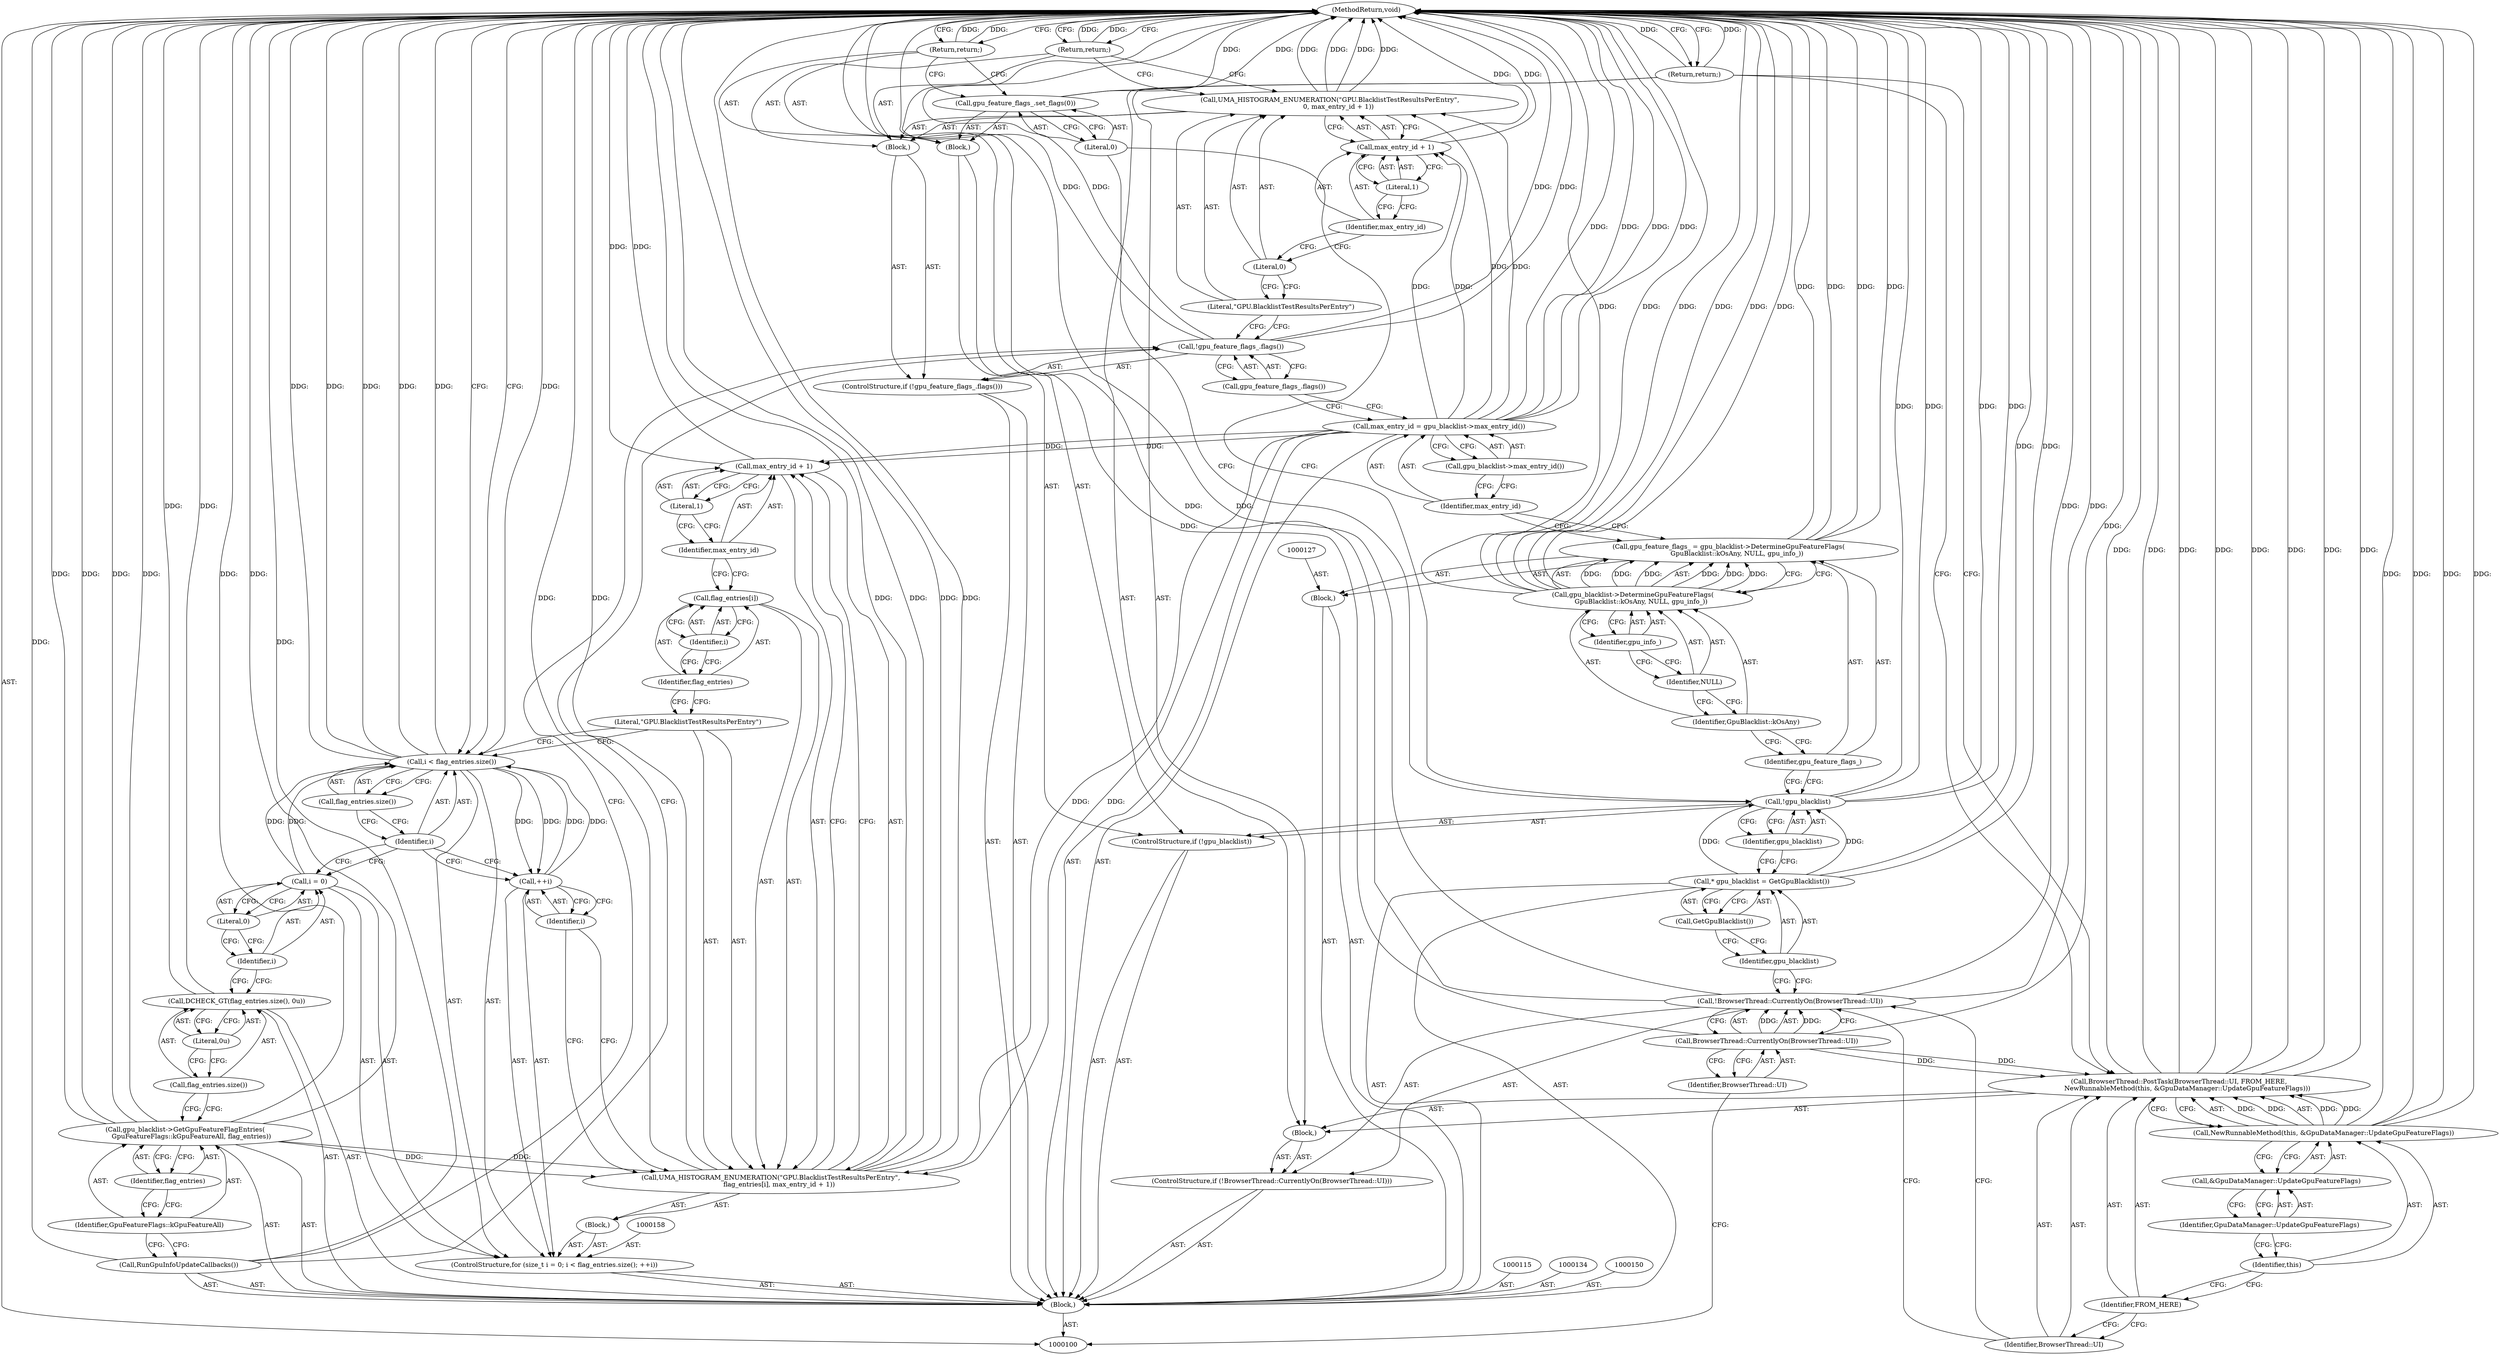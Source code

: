 digraph "0_Chrome_87c724d81f0210494211cd36814c4cb2cf4c4bd1" {
"1000176" [label="(MethodReturn,void)"];
"1000101" [label="(Block,)"];
"1000124" [label="(Literal,0)"];
"1000123" [label="(Call,gpu_feature_flags_.set_flags(0))"];
"1000125" [label="(Return,return;)"];
"1000126" [label="(Block,)"];
"1000130" [label="(Call,gpu_blacklist->DetermineGpuFeatureFlags(\n        GpuBlacklist::kOsAny, NULL, gpu_info_))"];
"1000128" [label="(Call,gpu_feature_flags_ = gpu_blacklist->DetermineGpuFeatureFlags(\n        GpuBlacklist::kOsAny, NULL, gpu_info_))"];
"1000129" [label="(Identifier,gpu_feature_flags_)"];
"1000132" [label="(Identifier,NULL)"];
"1000133" [label="(Identifier,gpu_info_)"];
"1000131" [label="(Identifier,GpuBlacklist::kOsAny)"];
"1000102" [label="(ControlStructure,if (!BrowserThread::CurrentlyOn(BrowserThread::UI)))"];
"1000105" [label="(Identifier,BrowserThread::UI)"];
"1000106" [label="(Block,)"];
"1000103" [label="(Call,!BrowserThread::CurrentlyOn(BrowserThread::UI))"];
"1000104" [label="(Call,BrowserThread::CurrentlyOn(BrowserThread::UI))"];
"1000137" [label="(Call,gpu_blacklist->max_entry_id())"];
"1000135" [label="(Call,max_entry_id = gpu_blacklist->max_entry_id())"];
"1000136" [label="(Identifier,max_entry_id)"];
"1000138" [label="(ControlStructure,if (!gpu_feature_flags_.flags()))"];
"1000141" [label="(Block,)"];
"1000139" [label="(Call,!gpu_feature_flags_.flags())"];
"1000140" [label="(Call,gpu_feature_flags_.flags())"];
"1000143" [label="(Literal,\"GPU.BlacklistTestResultsPerEntry\")"];
"1000142" [label="(Call,UMA_HISTOGRAM_ENUMERATION(\"GPU.BlacklistTestResultsPerEntry\",\n        0, max_entry_id + 1))"];
"1000145" [label="(Call,max_entry_id + 1)"];
"1000146" [label="(Identifier,max_entry_id)"];
"1000147" [label="(Literal,1)"];
"1000144" [label="(Literal,0)"];
"1000148" [label="(Return,return;)"];
"1000149" [label="(Call,RunGpuInfoUpdateCallbacks())"];
"1000108" [label="(Identifier,BrowserThread::UI)"];
"1000107" [label="(Call,BrowserThread::PostTask(BrowserThread::UI, FROM_HERE,\n        NewRunnableMethod(this, &GpuDataManager::UpdateGpuFeatureFlags)))"];
"1000109" [label="(Identifier,FROM_HERE)"];
"1000151" [label="(Call,gpu_blacklist->GetGpuFeatureFlagEntries(\n      GpuFeatureFlags::kGpuFeatureAll, flag_entries))"];
"1000153" [label="(Identifier,flag_entries)"];
"1000152" [label="(Identifier,GpuFeatureFlags::kGpuFeatureAll)"];
"1000155" [label="(Call,flag_entries.size())"];
"1000154" [label="(Call,DCHECK_GT(flag_entries.size(), 0u))"];
"1000156" [label="(Literal,0u)"];
"1000159" [label="(Call,i = 0)"];
"1000160" [label="(Identifier,i)"];
"1000161" [label="(Literal,0)"];
"1000157" [label="(ControlStructure,for (size_t i = 0; i < flag_entries.size(); ++i))"];
"1000162" [label="(Call,i < flag_entries.size())"];
"1000163" [label="(Identifier,i)"];
"1000164" [label="(Call,flag_entries.size())"];
"1000165" [label="(Call,++i)"];
"1000166" [label="(Identifier,i)"];
"1000167" [label="(Block,)"];
"1000169" [label="(Literal,\"GPU.BlacklistTestResultsPerEntry\")"];
"1000168" [label="(Call,UMA_HISTOGRAM_ENUMERATION(\"GPU.BlacklistTestResultsPerEntry\",\n        flag_entries[i], max_entry_id + 1))"];
"1000172" [label="(Identifier,i)"];
"1000173" [label="(Call,max_entry_id + 1)"];
"1000174" [label="(Identifier,max_entry_id)"];
"1000175" [label="(Literal,1)"];
"1000170" [label="(Call,flag_entries[i])"];
"1000171" [label="(Identifier,flag_entries)"];
"1000111" [label="(Identifier,this)"];
"1000112" [label="(Call,&GpuDataManager::UpdateGpuFeatureFlags)"];
"1000113" [label="(Identifier,GpuDataManager::UpdateGpuFeatureFlags)"];
"1000110" [label="(Call,NewRunnableMethod(this, &GpuDataManager::UpdateGpuFeatureFlags))"];
"1000114" [label="(Return,return;)"];
"1000116" [label="(Call,* gpu_blacklist = GetGpuBlacklist())"];
"1000117" [label="(Identifier,gpu_blacklist)"];
"1000118" [label="(Call,GetGpuBlacklist())"];
"1000122" [label="(Block,)"];
"1000119" [label="(ControlStructure,if (!gpu_blacklist))"];
"1000120" [label="(Call,!gpu_blacklist)"];
"1000121" [label="(Identifier,gpu_blacklist)"];
"1000176" -> "1000100"  [label="AST: "];
"1000176" -> "1000114"  [label="CFG: "];
"1000176" -> "1000125"  [label="CFG: "];
"1000176" -> "1000148"  [label="CFG: "];
"1000176" -> "1000162"  [label="CFG: "];
"1000125" -> "1000176"  [label="DDG: "];
"1000148" -> "1000176"  [label="DDG: "];
"1000114" -> "1000176"  [label="DDG: "];
"1000142" -> "1000176"  [label="DDG: "];
"1000142" -> "1000176"  [label="DDG: "];
"1000107" -> "1000176"  [label="DDG: "];
"1000107" -> "1000176"  [label="DDG: "];
"1000107" -> "1000176"  [label="DDG: "];
"1000107" -> "1000176"  [label="DDG: "];
"1000103" -> "1000176"  [label="DDG: "];
"1000103" -> "1000176"  [label="DDG: "];
"1000104" -> "1000176"  [label="DDG: "];
"1000120" -> "1000176"  [label="DDG: "];
"1000120" -> "1000176"  [label="DDG: "];
"1000149" -> "1000176"  [label="DDG: "];
"1000151" -> "1000176"  [label="DDG: "];
"1000151" -> "1000176"  [label="DDG: "];
"1000151" -> "1000176"  [label="DDG: "];
"1000116" -> "1000176"  [label="DDG: "];
"1000154" -> "1000176"  [label="DDG: "];
"1000168" -> "1000176"  [label="DDG: "];
"1000168" -> "1000176"  [label="DDG: "];
"1000168" -> "1000176"  [label="DDG: "];
"1000128" -> "1000176"  [label="DDG: "];
"1000128" -> "1000176"  [label="DDG: "];
"1000162" -> "1000176"  [label="DDG: "];
"1000162" -> "1000176"  [label="DDG: "];
"1000162" -> "1000176"  [label="DDG: "];
"1000123" -> "1000176"  [label="DDG: "];
"1000130" -> "1000176"  [label="DDG: "];
"1000130" -> "1000176"  [label="DDG: "];
"1000130" -> "1000176"  [label="DDG: "];
"1000139" -> "1000176"  [label="DDG: "];
"1000139" -> "1000176"  [label="DDG: "];
"1000110" -> "1000176"  [label="DDG: "];
"1000110" -> "1000176"  [label="DDG: "];
"1000135" -> "1000176"  [label="DDG: "];
"1000135" -> "1000176"  [label="DDG: "];
"1000145" -> "1000176"  [label="DDG: "];
"1000173" -> "1000176"  [label="DDG: "];
"1000101" -> "1000100"  [label="AST: "];
"1000102" -> "1000101"  [label="AST: "];
"1000115" -> "1000101"  [label="AST: "];
"1000116" -> "1000101"  [label="AST: "];
"1000119" -> "1000101"  [label="AST: "];
"1000126" -> "1000101"  [label="AST: "];
"1000134" -> "1000101"  [label="AST: "];
"1000135" -> "1000101"  [label="AST: "];
"1000138" -> "1000101"  [label="AST: "];
"1000149" -> "1000101"  [label="AST: "];
"1000150" -> "1000101"  [label="AST: "];
"1000151" -> "1000101"  [label="AST: "];
"1000154" -> "1000101"  [label="AST: "];
"1000157" -> "1000101"  [label="AST: "];
"1000124" -> "1000123"  [label="AST: "];
"1000124" -> "1000120"  [label="CFG: "];
"1000123" -> "1000124"  [label="CFG: "];
"1000123" -> "1000122"  [label="AST: "];
"1000123" -> "1000124"  [label="CFG: "];
"1000124" -> "1000123"  [label="AST: "];
"1000125" -> "1000123"  [label="CFG: "];
"1000123" -> "1000176"  [label="DDG: "];
"1000125" -> "1000122"  [label="AST: "];
"1000125" -> "1000123"  [label="CFG: "];
"1000176" -> "1000125"  [label="CFG: "];
"1000125" -> "1000176"  [label="DDG: "];
"1000126" -> "1000101"  [label="AST: "];
"1000127" -> "1000126"  [label="AST: "];
"1000128" -> "1000126"  [label="AST: "];
"1000130" -> "1000128"  [label="AST: "];
"1000130" -> "1000133"  [label="CFG: "];
"1000131" -> "1000130"  [label="AST: "];
"1000132" -> "1000130"  [label="AST: "];
"1000133" -> "1000130"  [label="AST: "];
"1000128" -> "1000130"  [label="CFG: "];
"1000130" -> "1000176"  [label="DDG: "];
"1000130" -> "1000176"  [label="DDG: "];
"1000130" -> "1000176"  [label="DDG: "];
"1000130" -> "1000128"  [label="DDG: "];
"1000130" -> "1000128"  [label="DDG: "];
"1000130" -> "1000128"  [label="DDG: "];
"1000128" -> "1000126"  [label="AST: "];
"1000128" -> "1000130"  [label="CFG: "];
"1000129" -> "1000128"  [label="AST: "];
"1000130" -> "1000128"  [label="AST: "];
"1000136" -> "1000128"  [label="CFG: "];
"1000128" -> "1000176"  [label="DDG: "];
"1000128" -> "1000176"  [label="DDG: "];
"1000130" -> "1000128"  [label="DDG: "];
"1000130" -> "1000128"  [label="DDG: "];
"1000130" -> "1000128"  [label="DDG: "];
"1000129" -> "1000128"  [label="AST: "];
"1000129" -> "1000120"  [label="CFG: "];
"1000131" -> "1000129"  [label="CFG: "];
"1000132" -> "1000130"  [label="AST: "];
"1000132" -> "1000131"  [label="CFG: "];
"1000133" -> "1000132"  [label="CFG: "];
"1000133" -> "1000130"  [label="AST: "];
"1000133" -> "1000132"  [label="CFG: "];
"1000130" -> "1000133"  [label="CFG: "];
"1000131" -> "1000130"  [label="AST: "];
"1000131" -> "1000129"  [label="CFG: "];
"1000132" -> "1000131"  [label="CFG: "];
"1000102" -> "1000101"  [label="AST: "];
"1000103" -> "1000102"  [label="AST: "];
"1000106" -> "1000102"  [label="AST: "];
"1000105" -> "1000104"  [label="AST: "];
"1000105" -> "1000100"  [label="CFG: "];
"1000104" -> "1000105"  [label="CFG: "];
"1000106" -> "1000102"  [label="AST: "];
"1000107" -> "1000106"  [label="AST: "];
"1000114" -> "1000106"  [label="AST: "];
"1000103" -> "1000102"  [label="AST: "];
"1000103" -> "1000104"  [label="CFG: "];
"1000104" -> "1000103"  [label="AST: "];
"1000108" -> "1000103"  [label="CFG: "];
"1000117" -> "1000103"  [label="CFG: "];
"1000103" -> "1000176"  [label="DDG: "];
"1000103" -> "1000176"  [label="DDG: "];
"1000104" -> "1000103"  [label="DDG: "];
"1000104" -> "1000103"  [label="AST: "];
"1000104" -> "1000105"  [label="CFG: "];
"1000105" -> "1000104"  [label="AST: "];
"1000103" -> "1000104"  [label="CFG: "];
"1000104" -> "1000176"  [label="DDG: "];
"1000104" -> "1000103"  [label="DDG: "];
"1000104" -> "1000107"  [label="DDG: "];
"1000137" -> "1000135"  [label="AST: "];
"1000137" -> "1000136"  [label="CFG: "];
"1000135" -> "1000137"  [label="CFG: "];
"1000135" -> "1000101"  [label="AST: "];
"1000135" -> "1000137"  [label="CFG: "];
"1000136" -> "1000135"  [label="AST: "];
"1000137" -> "1000135"  [label="AST: "];
"1000140" -> "1000135"  [label="CFG: "];
"1000135" -> "1000176"  [label="DDG: "];
"1000135" -> "1000176"  [label="DDG: "];
"1000135" -> "1000142"  [label="DDG: "];
"1000135" -> "1000145"  [label="DDG: "];
"1000135" -> "1000168"  [label="DDG: "];
"1000135" -> "1000173"  [label="DDG: "];
"1000136" -> "1000135"  [label="AST: "];
"1000136" -> "1000128"  [label="CFG: "];
"1000137" -> "1000136"  [label="CFG: "];
"1000138" -> "1000101"  [label="AST: "];
"1000139" -> "1000138"  [label="AST: "];
"1000141" -> "1000138"  [label="AST: "];
"1000141" -> "1000138"  [label="AST: "];
"1000142" -> "1000141"  [label="AST: "];
"1000148" -> "1000141"  [label="AST: "];
"1000139" -> "1000138"  [label="AST: "];
"1000139" -> "1000140"  [label="CFG: "];
"1000140" -> "1000139"  [label="AST: "];
"1000143" -> "1000139"  [label="CFG: "];
"1000149" -> "1000139"  [label="CFG: "];
"1000139" -> "1000176"  [label="DDG: "];
"1000139" -> "1000176"  [label="DDG: "];
"1000140" -> "1000139"  [label="AST: "];
"1000140" -> "1000135"  [label="CFG: "];
"1000139" -> "1000140"  [label="CFG: "];
"1000143" -> "1000142"  [label="AST: "];
"1000143" -> "1000139"  [label="CFG: "];
"1000144" -> "1000143"  [label="CFG: "];
"1000142" -> "1000141"  [label="AST: "];
"1000142" -> "1000145"  [label="CFG: "];
"1000143" -> "1000142"  [label="AST: "];
"1000144" -> "1000142"  [label="AST: "];
"1000145" -> "1000142"  [label="AST: "];
"1000148" -> "1000142"  [label="CFG: "];
"1000142" -> "1000176"  [label="DDG: "];
"1000142" -> "1000176"  [label="DDG: "];
"1000135" -> "1000142"  [label="DDG: "];
"1000145" -> "1000142"  [label="AST: "];
"1000145" -> "1000147"  [label="CFG: "];
"1000146" -> "1000145"  [label="AST: "];
"1000147" -> "1000145"  [label="AST: "];
"1000142" -> "1000145"  [label="CFG: "];
"1000145" -> "1000176"  [label="DDG: "];
"1000135" -> "1000145"  [label="DDG: "];
"1000146" -> "1000145"  [label="AST: "];
"1000146" -> "1000144"  [label="CFG: "];
"1000147" -> "1000146"  [label="CFG: "];
"1000147" -> "1000145"  [label="AST: "];
"1000147" -> "1000146"  [label="CFG: "];
"1000145" -> "1000147"  [label="CFG: "];
"1000144" -> "1000142"  [label="AST: "];
"1000144" -> "1000143"  [label="CFG: "];
"1000146" -> "1000144"  [label="CFG: "];
"1000148" -> "1000141"  [label="AST: "];
"1000148" -> "1000142"  [label="CFG: "];
"1000176" -> "1000148"  [label="CFG: "];
"1000148" -> "1000176"  [label="DDG: "];
"1000149" -> "1000101"  [label="AST: "];
"1000149" -> "1000139"  [label="CFG: "];
"1000152" -> "1000149"  [label="CFG: "];
"1000149" -> "1000176"  [label="DDG: "];
"1000108" -> "1000107"  [label="AST: "];
"1000108" -> "1000103"  [label="CFG: "];
"1000109" -> "1000108"  [label="CFG: "];
"1000107" -> "1000106"  [label="AST: "];
"1000107" -> "1000110"  [label="CFG: "];
"1000108" -> "1000107"  [label="AST: "];
"1000109" -> "1000107"  [label="AST: "];
"1000110" -> "1000107"  [label="AST: "];
"1000114" -> "1000107"  [label="CFG: "];
"1000107" -> "1000176"  [label="DDG: "];
"1000107" -> "1000176"  [label="DDG: "];
"1000107" -> "1000176"  [label="DDG: "];
"1000107" -> "1000176"  [label="DDG: "];
"1000104" -> "1000107"  [label="DDG: "];
"1000110" -> "1000107"  [label="DDG: "];
"1000110" -> "1000107"  [label="DDG: "];
"1000109" -> "1000107"  [label="AST: "];
"1000109" -> "1000108"  [label="CFG: "];
"1000111" -> "1000109"  [label="CFG: "];
"1000151" -> "1000101"  [label="AST: "];
"1000151" -> "1000153"  [label="CFG: "];
"1000152" -> "1000151"  [label="AST: "];
"1000153" -> "1000151"  [label="AST: "];
"1000155" -> "1000151"  [label="CFG: "];
"1000151" -> "1000176"  [label="DDG: "];
"1000151" -> "1000176"  [label="DDG: "];
"1000151" -> "1000176"  [label="DDG: "];
"1000151" -> "1000168"  [label="DDG: "];
"1000153" -> "1000151"  [label="AST: "];
"1000153" -> "1000152"  [label="CFG: "];
"1000151" -> "1000153"  [label="CFG: "];
"1000152" -> "1000151"  [label="AST: "];
"1000152" -> "1000149"  [label="CFG: "];
"1000153" -> "1000152"  [label="CFG: "];
"1000155" -> "1000154"  [label="AST: "];
"1000155" -> "1000151"  [label="CFG: "];
"1000156" -> "1000155"  [label="CFG: "];
"1000154" -> "1000101"  [label="AST: "];
"1000154" -> "1000156"  [label="CFG: "];
"1000155" -> "1000154"  [label="AST: "];
"1000156" -> "1000154"  [label="AST: "];
"1000160" -> "1000154"  [label="CFG: "];
"1000154" -> "1000176"  [label="DDG: "];
"1000156" -> "1000154"  [label="AST: "];
"1000156" -> "1000155"  [label="CFG: "];
"1000154" -> "1000156"  [label="CFG: "];
"1000159" -> "1000157"  [label="AST: "];
"1000159" -> "1000161"  [label="CFG: "];
"1000160" -> "1000159"  [label="AST: "];
"1000161" -> "1000159"  [label="AST: "];
"1000163" -> "1000159"  [label="CFG: "];
"1000159" -> "1000162"  [label="DDG: "];
"1000160" -> "1000159"  [label="AST: "];
"1000160" -> "1000154"  [label="CFG: "];
"1000161" -> "1000160"  [label="CFG: "];
"1000161" -> "1000159"  [label="AST: "];
"1000161" -> "1000160"  [label="CFG: "];
"1000159" -> "1000161"  [label="CFG: "];
"1000157" -> "1000101"  [label="AST: "];
"1000158" -> "1000157"  [label="AST: "];
"1000159" -> "1000157"  [label="AST: "];
"1000162" -> "1000157"  [label="AST: "];
"1000165" -> "1000157"  [label="AST: "];
"1000167" -> "1000157"  [label="AST: "];
"1000162" -> "1000157"  [label="AST: "];
"1000162" -> "1000164"  [label="CFG: "];
"1000163" -> "1000162"  [label="AST: "];
"1000164" -> "1000162"  [label="AST: "];
"1000169" -> "1000162"  [label="CFG: "];
"1000176" -> "1000162"  [label="CFG: "];
"1000162" -> "1000176"  [label="DDG: "];
"1000162" -> "1000176"  [label="DDG: "];
"1000162" -> "1000176"  [label="DDG: "];
"1000159" -> "1000162"  [label="DDG: "];
"1000165" -> "1000162"  [label="DDG: "];
"1000162" -> "1000165"  [label="DDG: "];
"1000163" -> "1000162"  [label="AST: "];
"1000163" -> "1000159"  [label="CFG: "];
"1000163" -> "1000165"  [label="CFG: "];
"1000164" -> "1000163"  [label="CFG: "];
"1000164" -> "1000162"  [label="AST: "];
"1000164" -> "1000163"  [label="CFG: "];
"1000162" -> "1000164"  [label="CFG: "];
"1000165" -> "1000157"  [label="AST: "];
"1000165" -> "1000166"  [label="CFG: "];
"1000166" -> "1000165"  [label="AST: "];
"1000163" -> "1000165"  [label="CFG: "];
"1000165" -> "1000162"  [label="DDG: "];
"1000162" -> "1000165"  [label="DDG: "];
"1000166" -> "1000165"  [label="AST: "];
"1000166" -> "1000168"  [label="CFG: "];
"1000165" -> "1000166"  [label="CFG: "];
"1000167" -> "1000157"  [label="AST: "];
"1000168" -> "1000167"  [label="AST: "];
"1000169" -> "1000168"  [label="AST: "];
"1000169" -> "1000162"  [label="CFG: "];
"1000171" -> "1000169"  [label="CFG: "];
"1000168" -> "1000167"  [label="AST: "];
"1000168" -> "1000173"  [label="CFG: "];
"1000169" -> "1000168"  [label="AST: "];
"1000170" -> "1000168"  [label="AST: "];
"1000173" -> "1000168"  [label="AST: "];
"1000166" -> "1000168"  [label="CFG: "];
"1000168" -> "1000176"  [label="DDG: "];
"1000168" -> "1000176"  [label="DDG: "];
"1000168" -> "1000176"  [label="DDG: "];
"1000151" -> "1000168"  [label="DDG: "];
"1000135" -> "1000168"  [label="DDG: "];
"1000172" -> "1000170"  [label="AST: "];
"1000172" -> "1000171"  [label="CFG: "];
"1000170" -> "1000172"  [label="CFG: "];
"1000173" -> "1000168"  [label="AST: "];
"1000173" -> "1000175"  [label="CFG: "];
"1000174" -> "1000173"  [label="AST: "];
"1000175" -> "1000173"  [label="AST: "];
"1000168" -> "1000173"  [label="CFG: "];
"1000173" -> "1000176"  [label="DDG: "];
"1000135" -> "1000173"  [label="DDG: "];
"1000174" -> "1000173"  [label="AST: "];
"1000174" -> "1000170"  [label="CFG: "];
"1000175" -> "1000174"  [label="CFG: "];
"1000175" -> "1000173"  [label="AST: "];
"1000175" -> "1000174"  [label="CFG: "];
"1000173" -> "1000175"  [label="CFG: "];
"1000170" -> "1000168"  [label="AST: "];
"1000170" -> "1000172"  [label="CFG: "];
"1000171" -> "1000170"  [label="AST: "];
"1000172" -> "1000170"  [label="AST: "];
"1000174" -> "1000170"  [label="CFG: "];
"1000171" -> "1000170"  [label="AST: "];
"1000171" -> "1000169"  [label="CFG: "];
"1000172" -> "1000171"  [label="CFG: "];
"1000111" -> "1000110"  [label="AST: "];
"1000111" -> "1000109"  [label="CFG: "];
"1000113" -> "1000111"  [label="CFG: "];
"1000112" -> "1000110"  [label="AST: "];
"1000112" -> "1000113"  [label="CFG: "];
"1000113" -> "1000112"  [label="AST: "];
"1000110" -> "1000112"  [label="CFG: "];
"1000113" -> "1000112"  [label="AST: "];
"1000113" -> "1000111"  [label="CFG: "];
"1000112" -> "1000113"  [label="CFG: "];
"1000110" -> "1000107"  [label="AST: "];
"1000110" -> "1000112"  [label="CFG: "];
"1000111" -> "1000110"  [label="AST: "];
"1000112" -> "1000110"  [label="AST: "];
"1000107" -> "1000110"  [label="CFG: "];
"1000110" -> "1000176"  [label="DDG: "];
"1000110" -> "1000176"  [label="DDG: "];
"1000110" -> "1000107"  [label="DDG: "];
"1000110" -> "1000107"  [label="DDG: "];
"1000114" -> "1000106"  [label="AST: "];
"1000114" -> "1000107"  [label="CFG: "];
"1000176" -> "1000114"  [label="CFG: "];
"1000114" -> "1000176"  [label="DDG: "];
"1000116" -> "1000101"  [label="AST: "];
"1000116" -> "1000118"  [label="CFG: "];
"1000117" -> "1000116"  [label="AST: "];
"1000118" -> "1000116"  [label="AST: "];
"1000121" -> "1000116"  [label="CFG: "];
"1000116" -> "1000176"  [label="DDG: "];
"1000116" -> "1000120"  [label="DDG: "];
"1000117" -> "1000116"  [label="AST: "];
"1000117" -> "1000103"  [label="CFG: "];
"1000118" -> "1000117"  [label="CFG: "];
"1000118" -> "1000116"  [label="AST: "];
"1000118" -> "1000117"  [label="CFG: "];
"1000116" -> "1000118"  [label="CFG: "];
"1000122" -> "1000119"  [label="AST: "];
"1000123" -> "1000122"  [label="AST: "];
"1000125" -> "1000122"  [label="AST: "];
"1000119" -> "1000101"  [label="AST: "];
"1000120" -> "1000119"  [label="AST: "];
"1000122" -> "1000119"  [label="AST: "];
"1000120" -> "1000119"  [label="AST: "];
"1000120" -> "1000121"  [label="CFG: "];
"1000121" -> "1000120"  [label="AST: "];
"1000124" -> "1000120"  [label="CFG: "];
"1000129" -> "1000120"  [label="CFG: "];
"1000120" -> "1000176"  [label="DDG: "];
"1000120" -> "1000176"  [label="DDG: "];
"1000116" -> "1000120"  [label="DDG: "];
"1000121" -> "1000120"  [label="AST: "];
"1000121" -> "1000116"  [label="CFG: "];
"1000120" -> "1000121"  [label="CFG: "];
}
